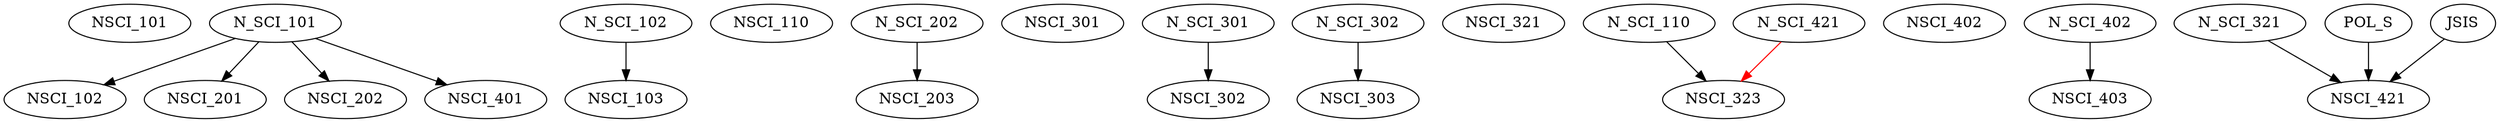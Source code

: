 digraph G {
    NSCI_101;
    edge [color=black];
    N_SCI_101 -> NSCI_102;
    edge [color=black];
    N_SCI_102 -> NSCI_103;
    NSCI_110;
    edge [color=black];
    N_SCI_101 -> NSCI_201;
    edge [color=black];
    N_SCI_101 -> NSCI_202;
    edge [color=black];
    N_SCI_202 -> NSCI_203;
    NSCI_301;
    edge [color=black];
    N_SCI_301 -> NSCI_302;
    edge [color=black];
    N_SCI_302 -> NSCI_303;
    NSCI_321;
    edge [color=black];
    N_SCI_110 -> NSCI_323;
    edge [color=red];
    N_SCI_421 -> NSCI_323;
    edge [color=black];
    N_SCI_101 -> NSCI_401;
    NSCI_402;
    edge [color=black];
    N_SCI_402 -> NSCI_403;
    edge [color=black];
    N_SCI_321 -> NSCI_421;
    POL_S -> NSCI_421;
    JSIS -> NSCI_421;
}
